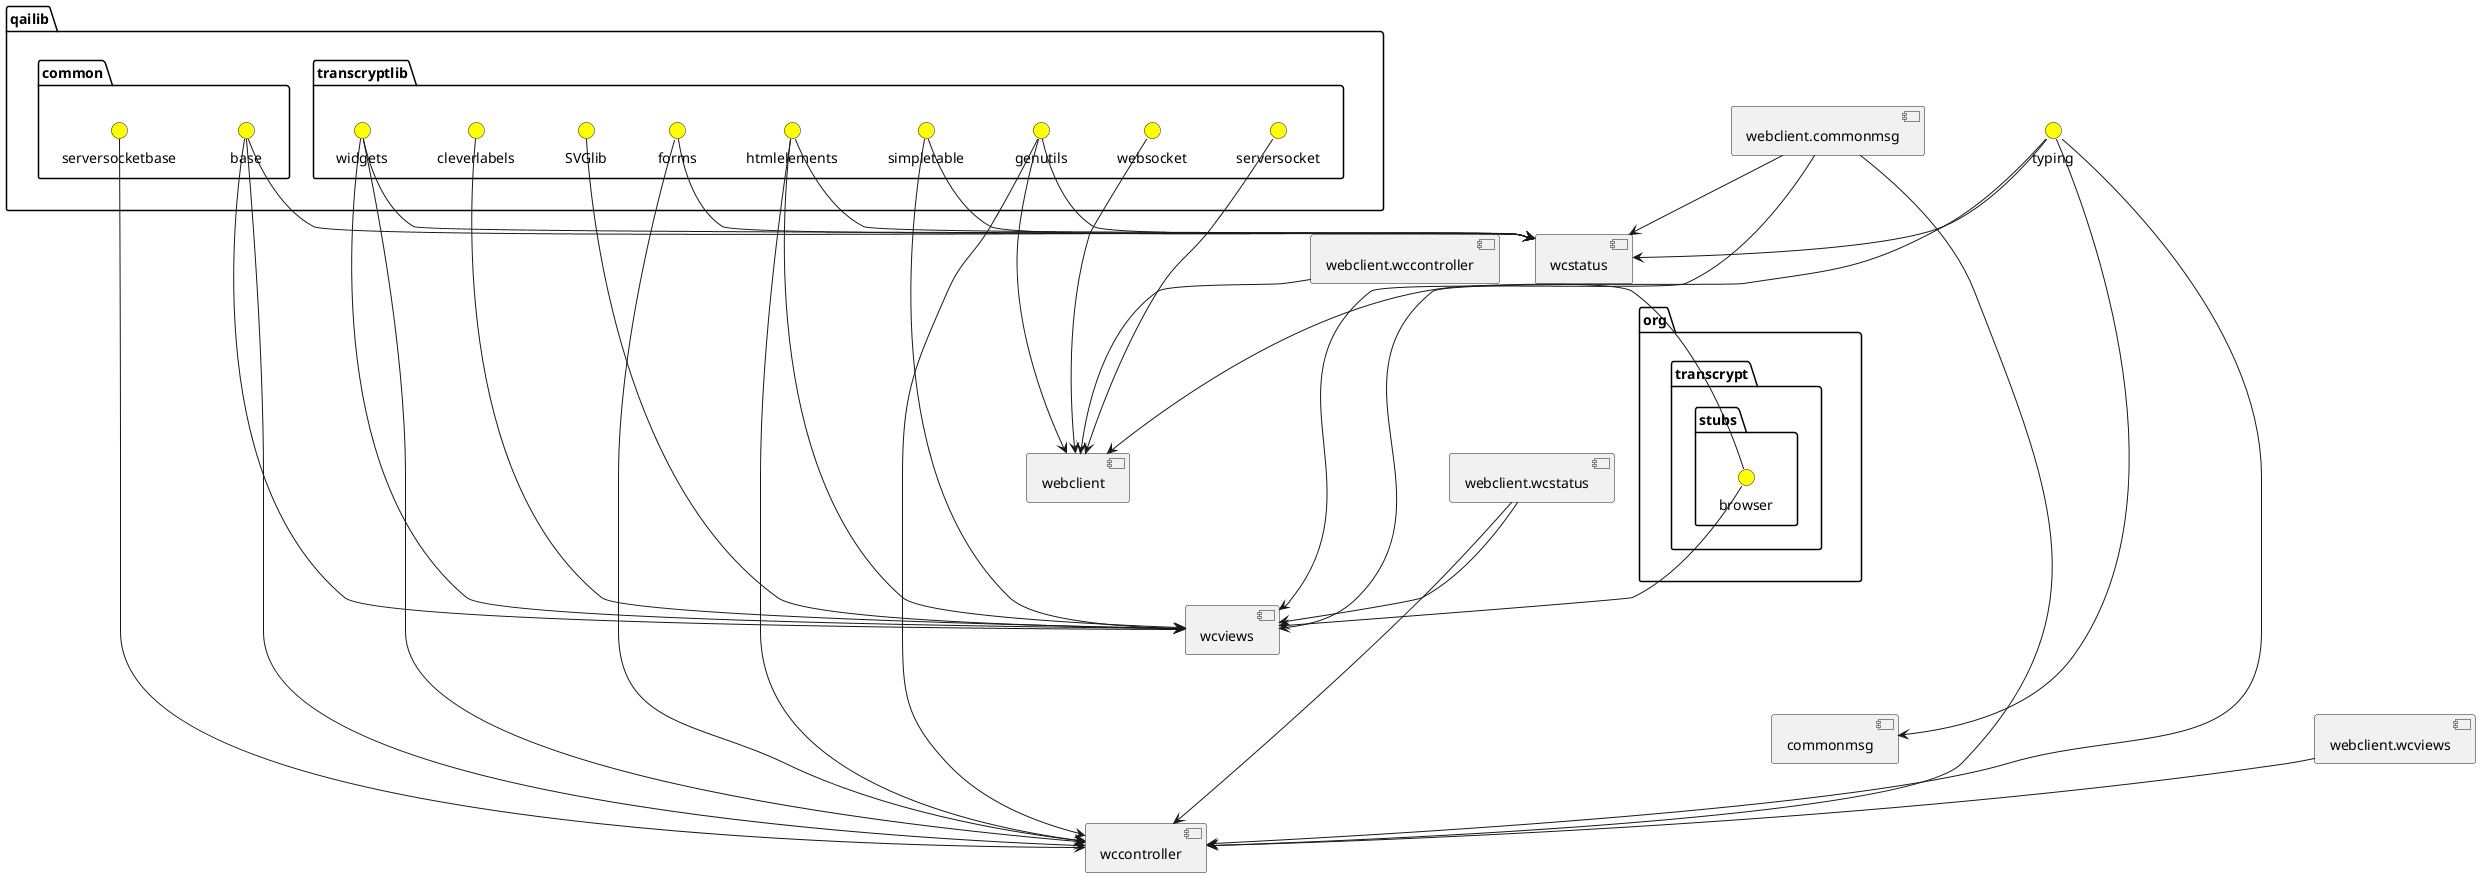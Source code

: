 @startuml
component [wccontroller] as wccontroller
component [wcviews] as wcviews
component [wcstatus] as wcstatus
component [webclient] as webclient
component [commonmsg] as commonmsg
package "org" {
package "transcrypt" {
package "stubs" {
interface browser as org.transcrypt.stubs.browser #Yellow
}
}
}
interface typing as typing #Yellow
package "qailib" {
package "transcryptlib" {
interface forms as qailib.transcryptlib.forms #Yellow
interface genutils as qailib.transcryptlib.genutils #Yellow
interface htmlelements as qailib.transcryptlib.htmlelements #Yellow
interface widgets as qailib.transcryptlib.widgets #Yellow
interface simpletable as qailib.transcryptlib.simpletable #Yellow
interface cleverlabels as qailib.transcryptlib.cleverlabels #Yellow
interface SVGlib as qailib.transcryptlib.SVGlib #Yellow
interface websocket as qailib.transcryptlib.websocket #Yellow
interface serversocket as qailib.transcryptlib.serversocket #Yellow
}
package "common" {
interface base as qailib.common.base #Yellow
interface serversocketbase as qailib.common.serversocketbase #Yellow
}
}
[qailib.transcryptlib.forms] --> [wcstatus]
[typing] --> [wcstatus]
[qailib.transcryptlib.genutils] --> [wcstatus]
[qailib.transcryptlib.htmlelements] --> [wcstatus]
[qailib.transcryptlib.widgets] --> [wcstatus]
[webclient.commonmsg] --> [wcstatus]
[qailib.transcryptlib.simpletable] --> [wcstatus]
[qailib.common.base] --> [wcstatus]
[qailib.transcryptlib.websocket] --> [webclient]
[org.transcrypt.stubs.browser] --> [webclient]
[qailib.transcryptlib.genutils] --> [webclient]
[qailib.transcryptlib.serversocket] --> [webclient]
[webclient.wccontroller] --> [webclient]
[org.transcrypt.stubs.browser] --> [wcviews]
[typing] --> [wcviews]
[qailib.transcryptlib.htmlelements] --> [wcviews]
[qailib.transcryptlib.cleverlabels] --> [wcviews]
[qailib.transcryptlib.SVGlib] --> [wcviews]
[qailib.transcryptlib.widgets] --> [wcviews]
[webclient.commonmsg] --> [wcviews]
[qailib.transcryptlib.simpletable] --> [wcviews]
[webclient.wcstatus] --> [wcviews]
[qailib.common.base] --> [wcviews]
[typing] --> [commonmsg]
[qailib.transcryptlib.forms] --> [wccontroller]
[typing] --> [wccontroller]
[qailib.transcryptlib.genutils] --> [wccontroller]
[qailib.transcryptlib.htmlelements] --> [wccontroller]
[qailib.transcryptlib.widgets] --> [wccontroller]
[webclient.commonmsg] --> [wccontroller]
[webclient.wcviews] --> [wccontroller]
[webclient.wcstatus] --> [wccontroller]
[qailib.common.base] --> [wccontroller]
[qailib.common.serversocketbase] --> [wccontroller]
wcstatus -[hidden]- qailib
wcstatus -[hidden]- webclient
wcstatus -[hidden]- wcviews
wcstatus -[hidden]- org
wcstatus -[hidden]- commonmsg
wcstatus -[hidden]- wccontroller
qailib -[hidden]- webclient
qailib -[hidden]- wcviews
qailib -[hidden]- org
qailib -[hidden]- commonmsg
qailib -[hidden]- wccontroller
webclient -[hidden]- wcviews
webclient -[hidden]- org
webclient -[hidden]- commonmsg
webclient -[hidden]- wccontroller
wcviews -[hidden]- org
wcviews -[hidden]- commonmsg
wcviews -[hidden]- wccontroller
org -[hidden]- commonmsg
org -[hidden]- wccontroller
commonmsg -[hidden]- wccontroller
@enduml
